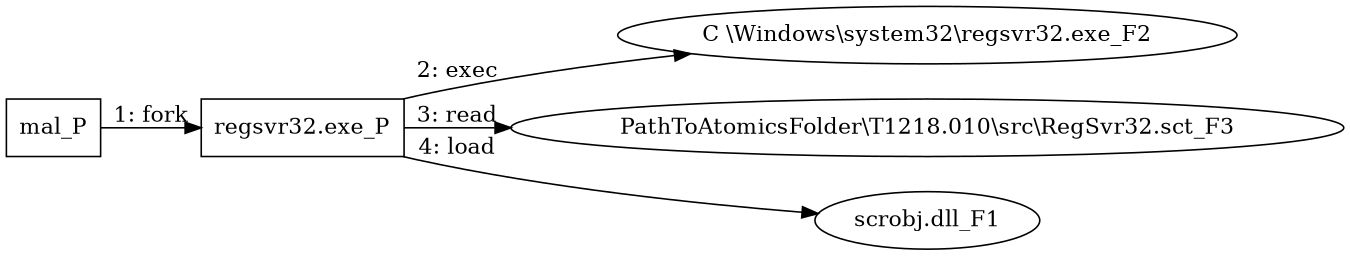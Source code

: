digraph "T1218.010" {
rankdir="LR"
size="9"
fixedsize="false"
splines="true"
nodesep=0.3
ranksep=0
fontsize=10
overlap="scalexy"
engine= "neato"
	"mal_P" [node_type=Process shape=box]
	"regsvr32.exe_P" [node_type=Process shape=box]
	"C \\Windows\\system32\\regsvr32.exe_F2" [node_type=File shape=ellipse]
	"PathToAtomicsFolder\\T1218.010\\src\\RegSvr32.sct_F3" [node_type=File shape=ellipse]
	"scrobj.dll_F1" [node_type=File shape=ellipse]
	"mal_P" -> "regsvr32.exe_P" [label="1: fork"]
	"regsvr32.exe_P" -> "C \\Windows\\system32\\regsvr32.exe_F2" [label="2: exec"]
	"regsvr32.exe_P" -> "PathToAtomicsFolder\\T1218.010\\src\\RegSvr32.sct_F3" [label="3: read"]
	"regsvr32.exe_P" -> "scrobj.dll_F1" [label="4: load"]
}
